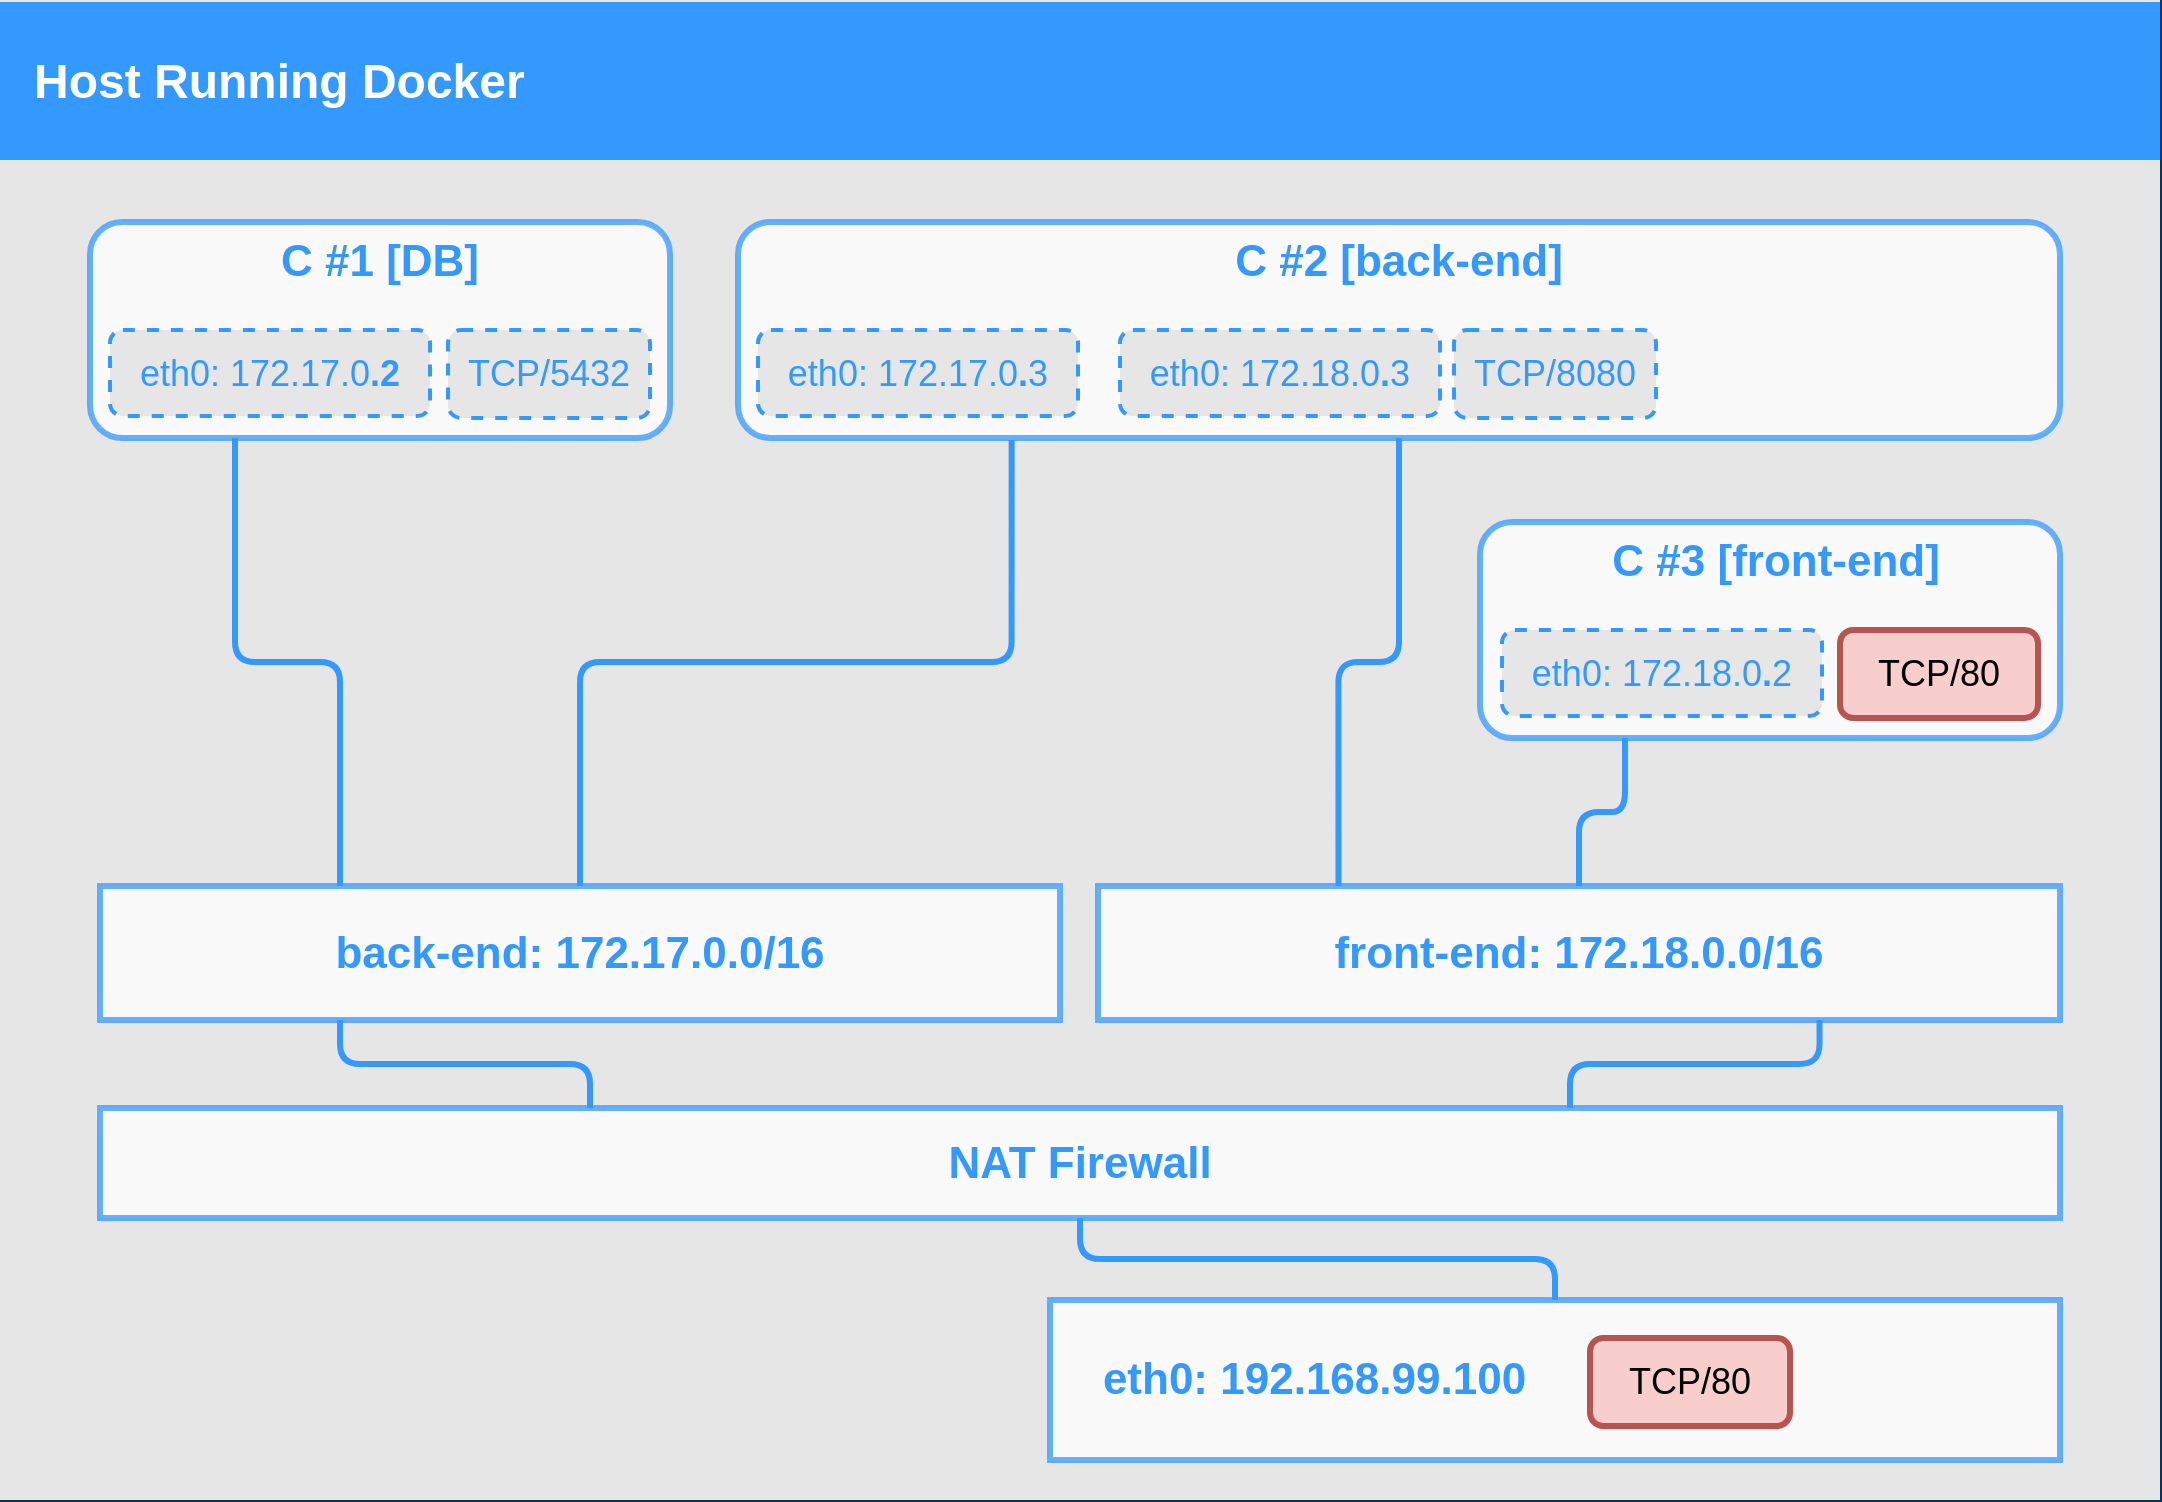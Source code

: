<mxfile version="10.6.3" type="device"><diagram id="6a731a19-8d31-9384-78a2-239565b7b9f0" name="Page-1"><mxGraphModel dx="1194" dy="657" grid="1" gridSize="10" guides="1" tooltips="1" connect="1" arrows="1" fold="1" page="1" pageScale="1" pageWidth="1169" pageHeight="827" background="#003469" math="0" shadow="0"><root><mxCell id="0"/><mxCell id="1" parent="0"/><mxCell id="2019" value="" style="rounded=0;whiteSpace=wrap;html=1;dashed=1;strokeColor=none;strokeWidth=2;fillColor=#E6E6E6;fontFamily=Verdana;fontSize=12;fontColor=#00BEF2;verticalAlign=middle;" parent="1" vertex="1"><mxGeometry x="40" y="40" width="1080" height="750" as="geometry"/></mxCell><mxCell id="2025" value="Host Running Docker" style="whiteSpace=wrap;html=1;dashed=1;strokeColor=none;strokeWidth=2;fillColor=#3399FF;fontFamily=Helvetica;fontSize=24;fontColor=#FFFFFF;fontStyle=1;align=left;spacingLeft=15;" parent="1" vertex="1"><mxGeometry x="40" y="41" width="1080" height="79" as="geometry"/></mxCell><mxCell id="jSE16HTazwkBrNY0yoWK-2097" value="&lt;div align=&quot;left&quot;&gt;&amp;nbsp;&amp;nbsp;&amp;nbsp; eth0: 192.168.99.100&lt;/div&gt;" style="rounded=0;whiteSpace=wrap;html=1;strokeColor=#3399FF;strokeWidth=3;fillColor=#FFFFFF;fontFamily=Helvetica;fontSize=22;fontColor=#3399FF;opacity=75;verticalAlign=middle;fontStyle=1;align=left;spacingLeft=0;" parent="1" vertex="1"><mxGeometry x="565" y="690" width="505" height="80" as="geometry"/></mxCell><mxCell id="jSE16HTazwkBrNY0yoWK-2099" value="NAT Firewall" style="rounded=0;whiteSpace=wrap;html=1;strokeColor=#3399FF;strokeWidth=3;fillColor=#FFFFFF;fontFamily=Helvetica;fontSize=22;fontColor=#3399FF;opacity=75;verticalAlign=middle;fontStyle=1;align=center;" parent="1" vertex="1"><mxGeometry x="90" y="594" width="980" height="55" as="geometry"/></mxCell><mxCell id="jSE16HTazwkBrNY0yoWK-2101" value="" style="endArrow=none;startArrow=none;html=1;fontSize=22;fontColor=#3399FF;entryX=0.5;entryY=1;entryDx=0;entryDy=0;exitX=0.5;exitY=0;exitDx=0;exitDy=0;strokeColor=#3399FF;strokeWidth=3;targetPerimeterSpacing=0;edgeStyle=orthogonalEdgeStyle;startFill=0;endFill=0;" parent="1" source="jSE16HTazwkBrNY0yoWK-2097" target="jSE16HTazwkBrNY0yoWK-2099" edge="1"><mxGeometry width="50" height="50" relative="1" as="geometry"><mxPoint x="360" y="860" as="sourcePoint"/><mxPoint x="410" y="810" as="targetPoint"/></mxGeometry></mxCell><mxCell id="jSE16HTazwkBrNY0yoWK-2102" value="front-end: 172.18.0.0/16" style="rounded=0;whiteSpace=wrap;html=1;strokeColor=#3399FF;strokeWidth=3;fillColor=#FFFFFF;fontFamily=Helvetica;fontSize=22;fontColor=#3399FF;opacity=75;verticalAlign=middle;fontStyle=1;align=center;" parent="1" vertex="1"><mxGeometry x="589" y="483" width="481" height="67" as="geometry"/></mxCell><mxCell id="jSE16HTazwkBrNY0yoWK-2121" value="back-end: 172.17.0.0/16" style="rounded=0;whiteSpace=wrap;html=1;strokeColor=#3399FF;strokeWidth=3;fillColor=#FFFFFF;fontFamily=Helvetica;fontSize=22;fontColor=#3399FF;opacity=75;verticalAlign=middle;fontStyle=1;align=center;" parent="1" vertex="1"><mxGeometry x="90" y="483" width="480" height="67" as="geometry"/></mxCell><mxCell id="jSE16HTazwkBrNY0yoWK-2123" value="&lt;font color=&quot;#3399FF&quot;&gt;C #2 [back-end]&lt;/font&gt;" style="rounded=1;whiteSpace=wrap;html=1;strokeColor=#3399FF;strokeWidth=3;fillColor=#FFFFFF;fontFamily=Helvetica;fontSize=22;fontColor=#FFB366;opacity=75;verticalAlign=top;fontStyle=1;align=center;" parent="1" vertex="1"><mxGeometry x="409" y="151" width="661" height="108" as="geometry"/></mxCell><mxCell id="jSE16HTazwkBrNY0yoWK-2124" value="&lt;div&gt;&lt;font style=&quot;font-size: 18px&quot;&gt;eth0: 172.17.0&lt;b&gt;.&lt;/b&gt;3&lt;/font&gt;&lt;/div&gt;" style="rounded=1;whiteSpace=wrap;html=1;strokeColor=#3399FF;strokeWidth=2;fillColor=#E6E6E6;fontSize=18;fontColor=#3399FF;align=center;spacingLeft=0;dashed=1;verticalAlign=middle;" parent="1" vertex="1"><mxGeometry x="419" y="205" width="160" height="43" as="geometry"/></mxCell><mxCell id="jSE16HTazwkBrNY0yoWK-2126" value="&lt;font color=&quot;#3399FF&quot;&gt;&amp;nbsp;C #3 [front-end]&lt;/font&gt;" style="rounded=1;whiteSpace=wrap;html=1;strokeColor=#3399FF;strokeWidth=3;fillColor=#FFFFFF;fontFamily=Helvetica;fontSize=22;fontColor=#FFB366;opacity=75;verticalAlign=top;fontStyle=1;align=center;" parent="1" vertex="1"><mxGeometry x="780" y="301" width="290" height="108" as="geometry"/></mxCell><mxCell id="jSE16HTazwkBrNY0yoWK-2127" value="&lt;div&gt;&lt;font style=&quot;font-size: 18px&quot;&gt;eth0: 172.18.0&lt;b&gt;.&lt;/b&gt;2&lt;/font&gt;&lt;/div&gt;" style="rounded=1;whiteSpace=wrap;html=1;strokeColor=#3399FF;strokeWidth=2;fillColor=#E6E6E6;fontSize=18;fontColor=#3399FF;align=center;spacingLeft=0;dashed=1;verticalAlign=middle;" parent="1" vertex="1"><mxGeometry x="791" y="355" width="160" height="43" as="geometry"/></mxCell><mxCell id="jSE16HTazwkBrNY0yoWK-2128" value="&lt;div&gt;&lt;font style=&quot;font-size: 18px&quot;&gt;TCP/&lt;/font&gt;&lt;font style=&quot;font-size: 18px&quot;&gt;80&lt;/font&gt;&lt;/div&gt;" style="rounded=1;whiteSpace=wrap;html=1;strokeColor=#b85450;strokeWidth=3;fillColor=#f8cecc;fontSize=18;align=center;spacingLeft=0;verticalAlign=middle;" parent="1" vertex="1"><mxGeometry x="960" y="355" width="99" height="44" as="geometry"/></mxCell><mxCell id="jSE16HTazwkBrNY0yoWK-2129" value="" style="endArrow=none;startArrow=none;html=1;strokeColor=#3399FF;strokeWidth=3;fontSize=22;fontColor=#3399FF;entryX=0.25;entryY=1;entryDx=0;entryDy=0;exitX=0.25;exitY=0;exitDx=0;exitDy=0;edgeStyle=orthogonalEdgeStyle;startFill=0;endFill=0;" parent="1" source="jSE16HTazwkBrNY0yoWK-2121" target="2A_fpbB-QZPMP7bwBxDw-2026" edge="1"><mxGeometry width="50" height="50" relative="1" as="geometry"><mxPoint x="40" y="860" as="sourcePoint"/><mxPoint x="137.429" y="260.143" as="targetPoint"/></mxGeometry></mxCell><mxCell id="jSE16HTazwkBrNY0yoWK-2130" value="" style="endArrow=none;startArrow=none;html=1;strokeColor=#3399FF;strokeWidth=3;fontSize=22;fontColor=#3399FF;entryX=0.207;entryY=1.009;entryDx=0;entryDy=0;entryPerimeter=0;exitX=0.5;exitY=0;exitDx=0;exitDy=0;edgeStyle=orthogonalEdgeStyle;startFill=0;endFill=0;" parent="1" source="jSE16HTazwkBrNY0yoWK-2121" target="jSE16HTazwkBrNY0yoWK-2123" edge="1"><mxGeometry width="50" height="50" relative="1" as="geometry"><mxPoint x="40" y="860" as="sourcePoint"/><mxPoint x="90" y="810" as="targetPoint"/></mxGeometry></mxCell><mxCell id="jSE16HTazwkBrNY0yoWK-2133" value="&lt;font style=&quot;font-size: 18px&quot;&gt;TCP/&lt;/font&gt;&lt;font style=&quot;font-size: 18px&quot;&gt;80&lt;/font&gt;" style="rounded=1;whiteSpace=wrap;html=1;strokeColor=#b85450;strokeWidth=3;fillColor=#f8cecc;fontSize=18;align=center;spacingLeft=0;verticalAlign=middle;" parent="1" vertex="1"><mxGeometry x="835" y="709" width="100" height="44" as="geometry"/></mxCell><mxCell id="jSE16HTazwkBrNY0yoWK-2142" value="" style="endArrow=none;startArrow=none;html=1;strokeColor=#3399FF;strokeWidth=3;fontSize=22;fontColor=#3399FF;entryX=0.25;entryY=1;entryDx=0;entryDy=0;edgeStyle=orthogonalEdgeStyle;startFill=0;endFill=0;" parent="1" source="jSE16HTazwkBrNY0yoWK-2102" target="jSE16HTazwkBrNY0yoWK-2126" edge="1"><mxGeometry width="50" height="50" relative="1" as="geometry"><mxPoint x="40" y="860" as="sourcePoint"/><mxPoint x="90" y="810" as="targetPoint"/></mxGeometry></mxCell><mxCell id="jSE16HTazwkBrNY0yoWK-2146" value="" style="endArrow=none;startArrow=none;html=1;strokeColor=#3399FF;strokeWidth=3;fontSize=22;fontColor=#3399FF;entryX=0.25;entryY=1;entryDx=0;entryDy=0;exitX=0.25;exitY=0;exitDx=0;exitDy=0;edgeStyle=orthogonalEdgeStyle;startFill=0;endFill=0;" parent="1" source="jSE16HTazwkBrNY0yoWK-2099" target="jSE16HTazwkBrNY0yoWK-2121" edge="1"><mxGeometry width="50" height="50" relative="1" as="geometry"><mxPoint x="40" y="860" as="sourcePoint"/><mxPoint x="90" y="810" as="targetPoint"/></mxGeometry></mxCell><mxCell id="jSE16HTazwkBrNY0yoWK-2147" value="" style="endArrow=none;html=1;strokeColor=#3399FF;strokeWidth=3;fontSize=22;fontColor=#3399FF;entryX=0.75;entryY=1;entryDx=0;entryDy=0;exitX=0.75;exitY=0;exitDx=0;exitDy=0;edgeStyle=orthogonalEdgeStyle;" parent="1" source="jSE16HTazwkBrNY0yoWK-2099" target="jSE16HTazwkBrNY0yoWK-2102" edge="1"><mxGeometry width="50" height="50" relative="1" as="geometry"><mxPoint x="40" y="860" as="sourcePoint"/><mxPoint x="90" y="810" as="targetPoint"/></mxGeometry></mxCell><mxCell id="2A_fpbB-QZPMP7bwBxDw-2026" value="&lt;font color=&quot;#3399FF&quot;&gt;C #1 [DB]&lt;/font&gt;" style="rounded=1;whiteSpace=wrap;html=1;strokeColor=#3399FF;strokeWidth=3;fillColor=#FFFFFF;fontFamily=Helvetica;fontSize=22;fontColor=#FFB366;opacity=75;verticalAlign=top;fontStyle=1;align=center;" vertex="1" parent="1"><mxGeometry x="85" y="151" width="290" height="108" as="geometry"/></mxCell><mxCell id="2A_fpbB-QZPMP7bwBxDw-2027" value="&lt;div&gt;&lt;font style=&quot;font-size: 18px&quot;&gt;eth0: 172.17.0&lt;b&gt;.2&lt;/b&gt;&lt;/font&gt;&lt;/div&gt;" style="rounded=1;whiteSpace=wrap;html=1;strokeColor=#3399FF;strokeWidth=2;fillColor=#E6E6E6;fontSize=18;fontColor=#3399FF;align=center;spacingLeft=0;dashed=1;verticalAlign=middle;" vertex="1" parent="1"><mxGeometry x="95" y="205" width="160" height="43" as="geometry"/></mxCell><mxCell id="2A_fpbB-QZPMP7bwBxDw-2028" value="&lt;font style=&quot;font-size: 18px&quot;&gt;TCP/&lt;/font&gt;5432" style="rounded=1;whiteSpace=wrap;html=1;strokeColor=#3399FF;strokeWidth=2;fillColor=#E6E6E6;fontSize=18;fontColor=#3399FF;align=center;spacingLeft=0;dashed=1;verticalAlign=middle;" vertex="1" parent="1"><mxGeometry x="264" y="205" width="101" height="44" as="geometry"/></mxCell><mxCell id="2A_fpbB-QZPMP7bwBxDw-2029" value="&lt;div&gt;&lt;font style=&quot;font-size: 18px&quot;&gt;eth0: 172.18.0&lt;b&gt;.&lt;/b&gt;3&lt;/font&gt;&lt;/div&gt;" style="rounded=1;whiteSpace=wrap;html=1;strokeColor=#3399FF;strokeWidth=2;fillColor=#E6E6E6;fontSize=18;fontColor=#3399FF;align=center;spacingLeft=0;dashed=1;verticalAlign=middle;" vertex="1" parent="1"><mxGeometry x="600" y="205" width="160" height="43" as="geometry"/></mxCell><mxCell id="2A_fpbB-QZPMP7bwBxDw-2030" value="&lt;font style=&quot;font-size: 18px&quot;&gt;TCP/&lt;/font&gt;8080" style="rounded=1;whiteSpace=wrap;html=1;strokeColor=#3399FF;strokeWidth=2;fillColor=#E6E6E6;fontSize=18;fontColor=#3399FF;align=center;spacingLeft=0;dashed=1;verticalAlign=middle;" vertex="1" parent="1"><mxGeometry x="767" y="205" width="101" height="44" as="geometry"/></mxCell><mxCell id="2A_fpbB-QZPMP7bwBxDw-2031" value="" style="endArrow=none;html=1;entryX=0.5;entryY=1;entryDx=0;entryDy=0;exitX=0.25;exitY=0;exitDx=0;exitDy=0;edgeStyle=orthogonalEdgeStyle;strokeColor=#3399FF;strokeWidth=3;" edge="1" parent="1" source="jSE16HTazwkBrNY0yoWK-2102" target="jSE16HTazwkBrNY0yoWK-2123"><mxGeometry width="50" height="50" relative="1" as="geometry"><mxPoint x="40" y="860" as="sourcePoint"/><mxPoint x="90" y="810" as="targetPoint"/></mxGeometry></mxCell></root></mxGraphModel></diagram></mxfile>